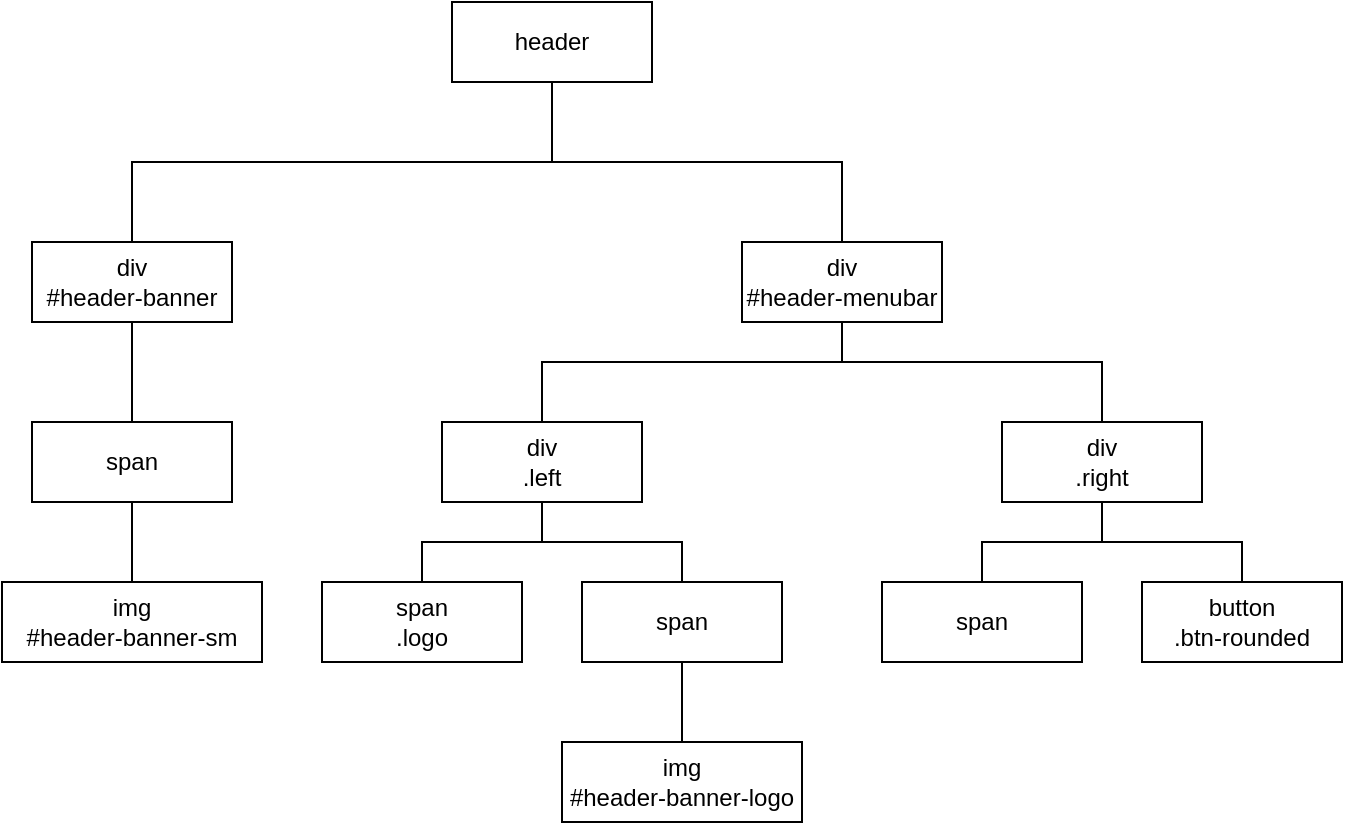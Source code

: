 <mxfile>
    <diagram id="pzOhV7iSIHRLvbveMtbf" name="Page-1">
        <mxGraphModel dx="1010" dy="836" grid="1" gridSize="10" guides="1" tooltips="1" connect="1" arrows="1" fold="1" page="1" pageScale="1" pageWidth="850" pageHeight="1100" math="0" shadow="0">
            <root>
                <mxCell id="0"/>
                <mxCell id="1" parent="0"/>
                <mxCell id="2" value="header" style="rounded=0;whiteSpace=wrap;html=1;" vertex="1" parent="1">
                    <mxGeometry x="375" y="40" width="100" height="40" as="geometry"/>
                </mxCell>
                <mxCell id="16" value="" style="edgeStyle=elbowEdgeStyle;rounded=0;elbow=vertical;html=1;endArrow=none;endFill=0;" edge="1" parent="1" source="3" target="4">
                    <mxGeometry relative="1" as="geometry"/>
                </mxCell>
                <mxCell id="3" value="div&lt;br&gt;#header-banner" style="rounded=0;whiteSpace=wrap;html=1;" vertex="1" parent="1">
                    <mxGeometry x="165" y="160" width="100" height="40" as="geometry"/>
                </mxCell>
                <mxCell id="17" value="" style="edgeStyle=elbowEdgeStyle;rounded=0;elbow=vertical;html=1;endArrow=none;endFill=0;" edge="1" parent="1" source="4" target="5">
                    <mxGeometry relative="1" as="geometry"/>
                </mxCell>
                <mxCell id="4" value="span" style="rounded=0;whiteSpace=wrap;html=1;" vertex="1" parent="1">
                    <mxGeometry x="165" y="250" width="100" height="40" as="geometry"/>
                </mxCell>
                <mxCell id="5" value="img&lt;br&gt;#header-banner-sm" style="rounded=0;whiteSpace=wrap;html=1;" vertex="1" parent="1">
                    <mxGeometry x="150" y="330" width="130" height="40" as="geometry"/>
                </mxCell>
                <mxCell id="7" value="div&lt;br&gt;#header-menubar" style="rounded=0;whiteSpace=wrap;html=1;" vertex="1" parent="1">
                    <mxGeometry x="520" y="160" width="100" height="40" as="geometry"/>
                </mxCell>
                <mxCell id="8" value="div&lt;br&gt;.left" style="rounded=0;whiteSpace=wrap;html=1;" vertex="1" parent="1">
                    <mxGeometry x="370" y="250" width="100" height="40" as="geometry"/>
                </mxCell>
                <mxCell id="9" value="div&lt;br&gt;.right" style="rounded=0;whiteSpace=wrap;html=1;" vertex="1" parent="1">
                    <mxGeometry x="650" y="250" width="100" height="40" as="geometry"/>
                </mxCell>
                <mxCell id="11" value="span&lt;br&gt;.logo" style="rounded=0;whiteSpace=wrap;html=1;" vertex="1" parent="1">
                    <mxGeometry x="310" y="330" width="100" height="40" as="geometry"/>
                </mxCell>
                <mxCell id="24" value="" style="edgeStyle=elbowEdgeStyle;rounded=0;elbow=vertical;html=1;endArrow=none;endFill=0;" edge="1" parent="1" source="12" target="13">
                    <mxGeometry relative="1" as="geometry"/>
                </mxCell>
                <mxCell id="12" value="span" style="rounded=0;whiteSpace=wrap;html=1;" vertex="1" parent="1">
                    <mxGeometry x="440" y="330" width="100" height="40" as="geometry"/>
                </mxCell>
                <mxCell id="13" value="img&lt;br&gt;#header-banner-logo" style="rounded=0;whiteSpace=wrap;html=1;" vertex="1" parent="1">
                    <mxGeometry x="430" y="410" width="120" height="40" as="geometry"/>
                </mxCell>
                <mxCell id="15" value="" style="endArrow=none;html=1;edgeStyle=elbowEdgeStyle;elbow=vertical;rounded=0;exitX=0.5;exitY=1;exitDx=0;exitDy=0;entryX=0.5;entryY=0;entryDx=0;entryDy=0;endFill=0;" edge="1" parent="1" source="2" target="3">
                    <mxGeometry width="50" height="50" relative="1" as="geometry">
                        <mxPoint x="370" y="420" as="sourcePoint"/>
                        <mxPoint x="420" y="370" as="targetPoint"/>
                    </mxGeometry>
                </mxCell>
                <mxCell id="20" value="" style="endArrow=none;html=1;edgeStyle=elbowEdgeStyle;elbow=vertical;rounded=0;exitX=0.5;exitY=1;exitDx=0;exitDy=0;entryX=0.5;entryY=0;entryDx=0;entryDy=0;endFill=0;" edge="1" parent="1" source="2" target="7">
                    <mxGeometry width="50" height="50" relative="1" as="geometry">
                        <mxPoint x="435" y="90" as="sourcePoint"/>
                        <mxPoint x="235" y="170" as="targetPoint"/>
                        <Array as="points">
                            <mxPoint x="510" y="120"/>
                        </Array>
                    </mxGeometry>
                </mxCell>
                <mxCell id="21" value="" style="endArrow=none;html=1;edgeStyle=elbowEdgeStyle;elbow=vertical;rounded=0;exitX=0.5;exitY=0;exitDx=0;exitDy=0;entryX=0.5;entryY=1;entryDx=0;entryDy=0;endFill=0;" edge="1" parent="1" source="8" target="7">
                    <mxGeometry width="50" height="50" relative="1" as="geometry">
                        <mxPoint x="355" y="70" as="sourcePoint"/>
                        <mxPoint x="550" y="150" as="targetPoint"/>
                        <Array as="points">
                            <mxPoint x="540" y="220"/>
                            <mxPoint x="490" y="210"/>
                        </Array>
                    </mxGeometry>
                </mxCell>
                <mxCell id="22" value="" style="endArrow=none;html=1;edgeStyle=elbowEdgeStyle;elbow=vertical;rounded=0;exitX=0.5;exitY=0;exitDx=0;exitDy=0;entryX=0.5;entryY=1;entryDx=0;entryDy=0;endFill=0;" edge="1" parent="1" source="11" target="8">
                    <mxGeometry width="50" height="50" relative="1" as="geometry">
                        <mxPoint x="430" y="260" as="sourcePoint"/>
                        <mxPoint x="550" y="200" as="targetPoint"/>
                        <Array as="points">
                            <mxPoint x="350" y="310"/>
                        </Array>
                    </mxGeometry>
                </mxCell>
                <mxCell id="23" value="" style="endArrow=none;html=1;edgeStyle=elbowEdgeStyle;elbow=vertical;rounded=0;exitX=0.5;exitY=0;exitDx=0;exitDy=0;entryX=0.5;entryY=1;entryDx=0;entryDy=0;endFill=0;" edge="1" parent="1" source="12" target="8">
                    <mxGeometry width="50" height="50" relative="1" as="geometry">
                        <mxPoint x="370" y="340" as="sourcePoint"/>
                        <mxPoint x="430" y="300" as="targetPoint"/>
                        <Array as="points">
                            <mxPoint x="510" y="310"/>
                        </Array>
                    </mxGeometry>
                </mxCell>
                <mxCell id="25" value="span" style="rounded=0;whiteSpace=wrap;html=1;" vertex="1" parent="1">
                    <mxGeometry x="590" y="330" width="100" height="40" as="geometry"/>
                </mxCell>
                <mxCell id="26" value="button&lt;br&gt;.btn-rounded" style="rounded=0;whiteSpace=wrap;html=1;" vertex="1" parent="1">
                    <mxGeometry x="720" y="330" width="100" height="40" as="geometry"/>
                </mxCell>
                <mxCell id="27" value="" style="endArrow=none;html=1;edgeStyle=elbowEdgeStyle;elbow=vertical;rounded=0;exitX=0.5;exitY=0;exitDx=0;exitDy=0;entryX=0.5;entryY=1;entryDx=0;entryDy=0;endFill=0;" edge="1" parent="1" source="25">
                    <mxGeometry width="50" height="50" relative="1" as="geometry">
                        <mxPoint x="710" y="260" as="sourcePoint"/>
                        <mxPoint x="700" y="290" as="targetPoint"/>
                        <Array as="points">
                            <mxPoint x="630" y="310"/>
                        </Array>
                    </mxGeometry>
                </mxCell>
                <mxCell id="28" value="" style="endArrow=none;html=1;edgeStyle=elbowEdgeStyle;elbow=vertical;rounded=0;exitX=0.5;exitY=0;exitDx=0;exitDy=0;entryX=0.5;entryY=1;entryDx=0;entryDy=0;endFill=0;" edge="1" parent="1" source="26">
                    <mxGeometry width="50" height="50" relative="1" as="geometry">
                        <mxPoint x="650" y="340" as="sourcePoint"/>
                        <mxPoint x="700" y="290" as="targetPoint"/>
                        <Array as="points">
                            <mxPoint x="790" y="310"/>
                        </Array>
                    </mxGeometry>
                </mxCell>
                <mxCell id="29" value="" style="endArrow=none;html=1;edgeStyle=elbowEdgeStyle;elbow=vertical;rounded=0;exitX=0.5;exitY=0;exitDx=0;exitDy=0;entryX=0.5;entryY=1;entryDx=0;entryDy=0;endFill=0;" edge="1" parent="1" source="9" target="7">
                    <mxGeometry width="50" height="50" relative="1" as="geometry">
                        <mxPoint x="430" y="250" as="sourcePoint"/>
                        <mxPoint x="550" y="190" as="targetPoint"/>
                        <Array as="points">
                            <mxPoint x="590" y="220"/>
                            <mxPoint x="620" y="210"/>
                        </Array>
                    </mxGeometry>
                </mxCell>
            </root>
        </mxGraphModel>
    </diagram>
</mxfile>